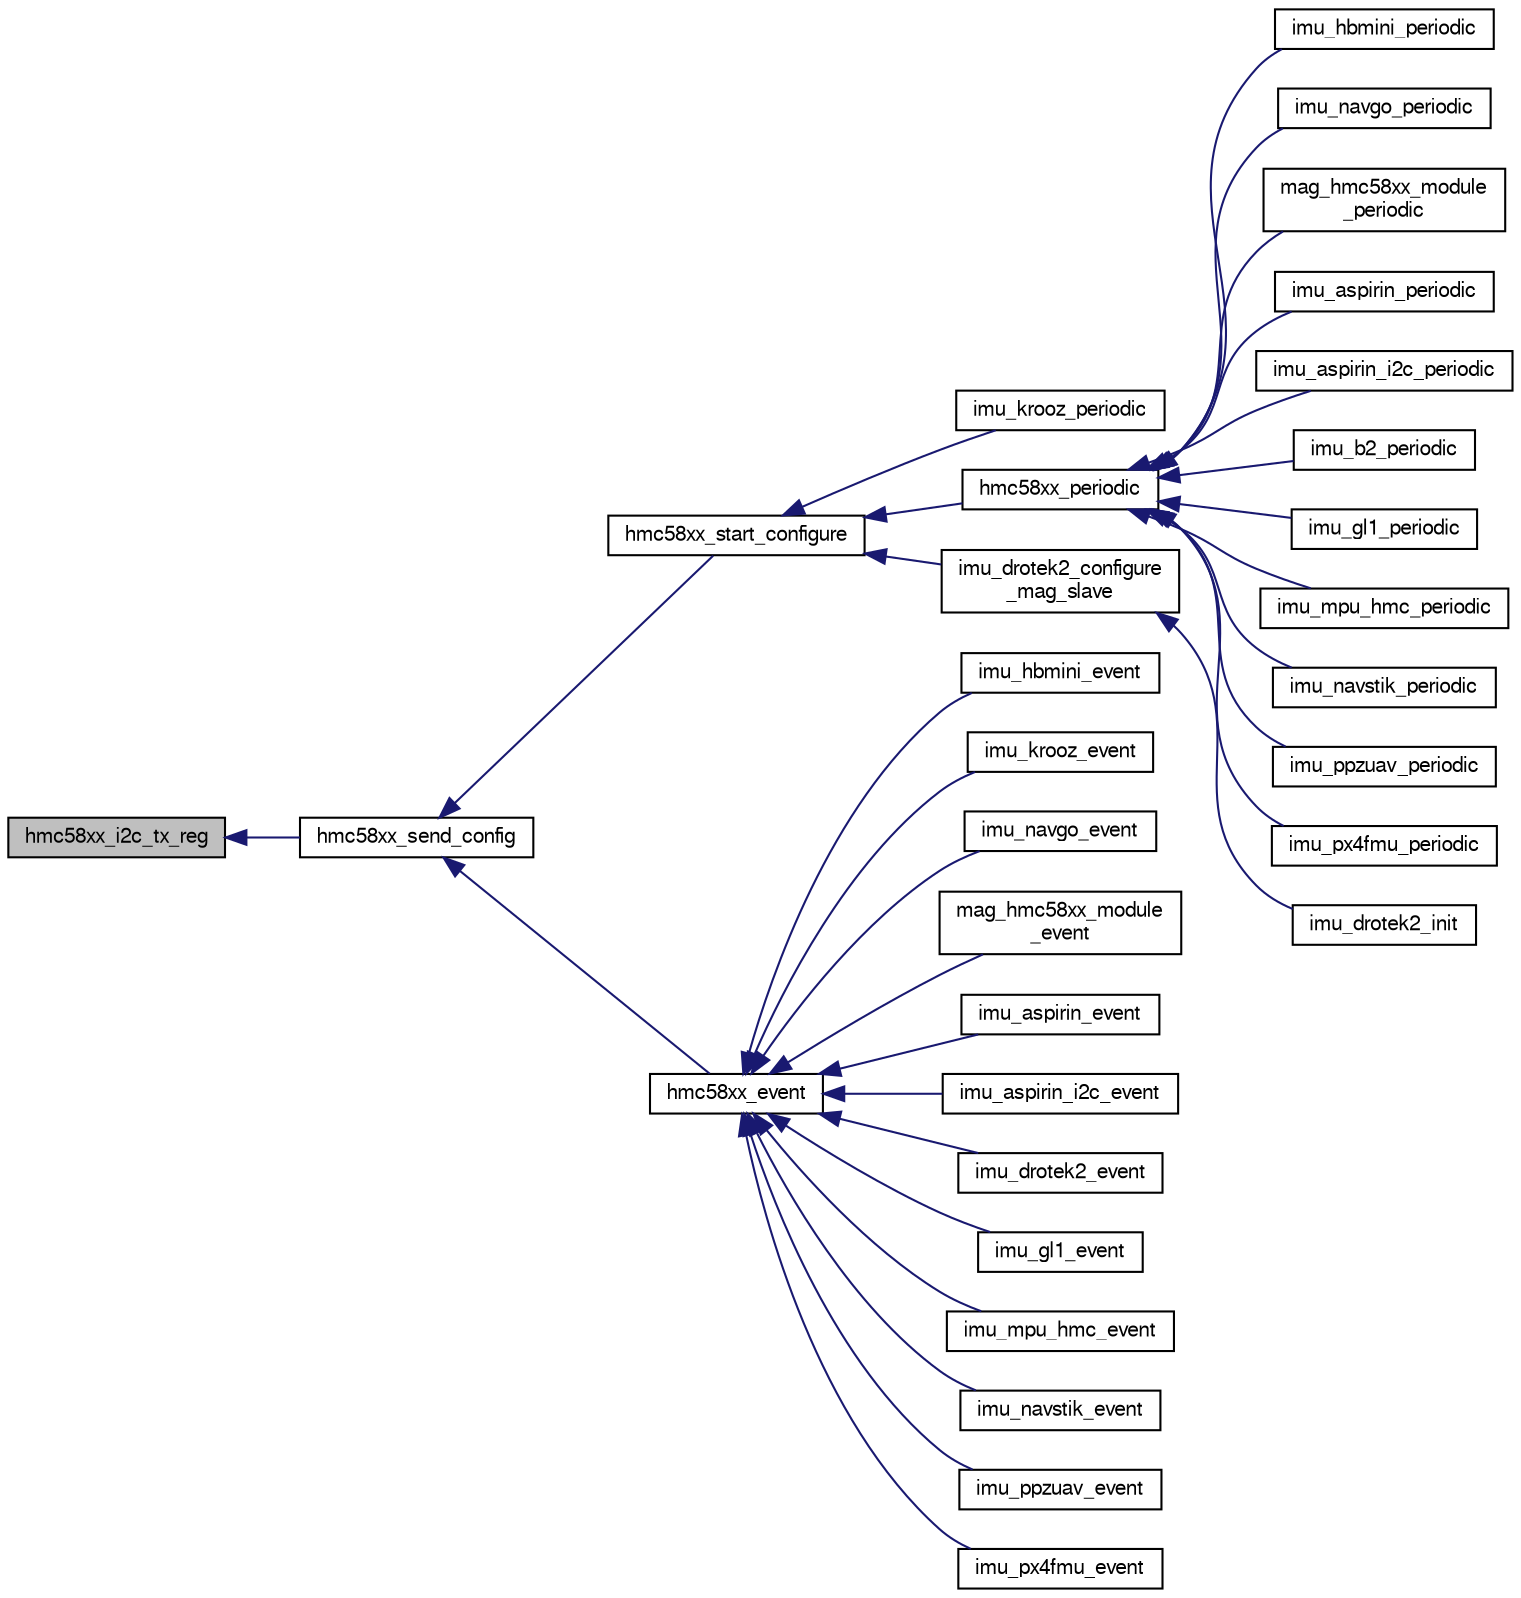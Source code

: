 digraph "hmc58xx_i2c_tx_reg"
{
  edge [fontname="FreeSans",fontsize="10",labelfontname="FreeSans",labelfontsize="10"];
  node [fontname="FreeSans",fontsize="10",shape=record];
  rankdir="LR";
  Node1 [label="hmc58xx_i2c_tx_reg",height=0.2,width=0.4,color="black", fillcolor="grey75", style="filled", fontcolor="black"];
  Node1 -> Node2 [dir="back",color="midnightblue",fontsize="10",style="solid",fontname="FreeSans"];
  Node2 [label="hmc58xx_send_config",height=0.2,width=0.4,color="black", fillcolor="white", style="filled",URL="$hmc58xx_8c.html#a2eff0c407b139d17a73bf75a611c32cb",tooltip="Configuration function called once before normal use. "];
  Node2 -> Node3 [dir="back",color="midnightblue",fontsize="10",style="solid",fontname="FreeSans"];
  Node3 [label="hmc58xx_start_configure",height=0.2,width=0.4,color="black", fillcolor="white", style="filled",URL="$hmc58xx_8h.html#a89a7b5456b1a87c83aef85779c4fc5e9"];
  Node3 -> Node4 [dir="back",color="midnightblue",fontsize="10",style="solid",fontname="FreeSans"];
  Node4 [label="imu_krooz_periodic",height=0.2,width=0.4,color="black", fillcolor="white", style="filled",URL="$imu__krooz__memsic_8h.html#ab08778663ab0f652f6b5ffa063a71407"];
  Node3 -> Node5 [dir="back",color="midnightblue",fontsize="10",style="solid",fontname="FreeSans"];
  Node5 [label="hmc58xx_periodic",height=0.2,width=0.4,color="black", fillcolor="white", style="filled",URL="$hmc58xx_8h.html#a353064a5a9c6b47a14f4b9543545b4ec",tooltip="convenience function: read or start configuration if not already initialized "];
  Node5 -> Node6 [dir="back",color="midnightblue",fontsize="10",style="solid",fontname="FreeSans"];
  Node6 [label="imu_hbmini_periodic",height=0.2,width=0.4,color="black", fillcolor="white", style="filled",URL="$imu__hbmini_8h.html#a44db4f7063e2da893bfeb7adaa2d30b7"];
  Node5 -> Node7 [dir="back",color="midnightblue",fontsize="10",style="solid",fontname="FreeSans"];
  Node7 [label="imu_navgo_periodic",height=0.2,width=0.4,color="black", fillcolor="white", style="filled",URL="$imu__navgo_8h.html#abf7df4eb259cc896e4c4d15e255b9f12"];
  Node5 -> Node8 [dir="back",color="midnightblue",fontsize="10",style="solid",fontname="FreeSans"];
  Node8 [label="mag_hmc58xx_module\l_periodic",height=0.2,width=0.4,color="black", fillcolor="white", style="filled",URL="$mag__hmc58xx_8h.html#a2e48d1806ea88022ff1f1c8b01b53f42"];
  Node5 -> Node9 [dir="back",color="midnightblue",fontsize="10",style="solid",fontname="FreeSans"];
  Node9 [label="imu_aspirin_periodic",height=0.2,width=0.4,color="black", fillcolor="white", style="filled",URL="$imu__aspirin_8h.html#a899ff5dcdf1a63ce7cef76a773644414"];
  Node5 -> Node10 [dir="back",color="midnightblue",fontsize="10",style="solid",fontname="FreeSans"];
  Node10 [label="imu_aspirin_i2c_periodic",height=0.2,width=0.4,color="black", fillcolor="white", style="filled",URL="$imu__aspirin__i2c_8h.html#ab4ede1af9369615ad72a3409e9b93312"];
  Node5 -> Node11 [dir="back",color="midnightblue",fontsize="10",style="solid",fontname="FreeSans"];
  Node11 [label="imu_b2_periodic",height=0.2,width=0.4,color="black", fillcolor="white", style="filled",URL="$imu__b2_8h.html#a36aa24318d246823529c5aa661132d92"];
  Node5 -> Node12 [dir="back",color="midnightblue",fontsize="10",style="solid",fontname="FreeSans"];
  Node12 [label="imu_gl1_periodic",height=0.2,width=0.4,color="black", fillcolor="white", style="filled",URL="$imu__gl1_8h.html#a80f3bffaf9eb81ccbca95d0c5b8ae5ef"];
  Node5 -> Node13 [dir="back",color="midnightblue",fontsize="10",style="solid",fontname="FreeSans"];
  Node13 [label="imu_mpu_hmc_periodic",height=0.2,width=0.4,color="black", fillcolor="white", style="filled",URL="$imu__mpu6000__hmc5883_8h.html#ab0ea581dde7834254f66b8b22779dda4"];
  Node5 -> Node14 [dir="back",color="midnightblue",fontsize="10",style="solid",fontname="FreeSans"];
  Node14 [label="imu_navstik_periodic",height=0.2,width=0.4,color="black", fillcolor="white", style="filled",URL="$imu__navstik_8h.html#a19ff9d9f362cbf94e37d4b360f13fd90",tooltip="Handle all the periodic tasks of the Navstik IMU components. "];
  Node5 -> Node15 [dir="back",color="midnightblue",fontsize="10",style="solid",fontname="FreeSans"];
  Node15 [label="imu_ppzuav_periodic",height=0.2,width=0.4,color="black", fillcolor="white", style="filled",URL="$imu__ppzuav_8h.html#afbf52c3be36028130e67112844bc3601"];
  Node5 -> Node16 [dir="back",color="midnightblue",fontsize="10",style="solid",fontname="FreeSans"];
  Node16 [label="imu_px4fmu_periodic",height=0.2,width=0.4,color="black", fillcolor="white", style="filled",URL="$imu__px4fmu_8h.html#a893edbe61de3b2e98d781fcc16f8fabe"];
  Node3 -> Node17 [dir="back",color="midnightblue",fontsize="10",style="solid",fontname="FreeSans"];
  Node17 [label="imu_drotek2_configure\l_mag_slave",height=0.2,width=0.4,color="black", fillcolor="white", style="filled",URL="$imu__drotek__10dof__v2_8h.html#aa6fe8a1d331fefd7ce125c55154d14c5",tooltip="callback function to configure hmc5883 mag "];
  Node17 -> Node18 [dir="back",color="midnightblue",fontsize="10",style="solid",fontname="FreeSans"];
  Node18 [label="imu_drotek2_init",height=0.2,width=0.4,color="black", fillcolor="white", style="filled",URL="$imu__drotek__10dof__v2_8h.html#ab4e104d71e6fd268fac6b2a1b383be26"];
  Node2 -> Node19 [dir="back",color="midnightblue",fontsize="10",style="solid",fontname="FreeSans"];
  Node19 [label="hmc58xx_event",height=0.2,width=0.4,color="black", fillcolor="white", style="filled",URL="$hmc58xx_8h.html#a6514a605dad1e4bb5664bf885cca676b"];
  Node19 -> Node20 [dir="back",color="midnightblue",fontsize="10",style="solid",fontname="FreeSans"];
  Node20 [label="imu_hbmini_event",height=0.2,width=0.4,color="black", fillcolor="white", style="filled",URL="$imu__hbmini_8h.html#a5b9ae3abc04f091d942553dc17b589c8"];
  Node19 -> Node21 [dir="back",color="midnightblue",fontsize="10",style="solid",fontname="FreeSans"];
  Node21 [label="imu_krooz_event",height=0.2,width=0.4,color="black", fillcolor="white", style="filled",URL="$imu__krooz__memsic_8h.html#ac3e0837f6fda31fca37cf6d6cd1e39dd"];
  Node19 -> Node22 [dir="back",color="midnightblue",fontsize="10",style="solid",fontname="FreeSans"];
  Node22 [label="imu_navgo_event",height=0.2,width=0.4,color="black", fillcolor="white", style="filled",URL="$imu__navgo_8h.html#a090687272e402bae057eb68e39e6218f"];
  Node19 -> Node23 [dir="back",color="midnightblue",fontsize="10",style="solid",fontname="FreeSans"];
  Node23 [label="mag_hmc58xx_module\l_event",height=0.2,width=0.4,color="black", fillcolor="white", style="filled",URL="$mag__hmc58xx_8h.html#a6e8146871b55ac8c4d4353e3aa95e8cb"];
  Node19 -> Node24 [dir="back",color="midnightblue",fontsize="10",style="solid",fontname="FreeSans"];
  Node24 [label="imu_aspirin_event",height=0.2,width=0.4,color="black", fillcolor="white", style="filled",URL="$imu__aspirin_8h.html#aa229c37c4339ad08d83c4d72f30a1fd5"];
  Node19 -> Node25 [dir="back",color="midnightblue",fontsize="10",style="solid",fontname="FreeSans"];
  Node25 [label="imu_aspirin_i2c_event",height=0.2,width=0.4,color="black", fillcolor="white", style="filled",URL="$imu__aspirin__i2c_8h.html#a6369e8522e39224b5076e7837c0032f2"];
  Node19 -> Node26 [dir="back",color="midnightblue",fontsize="10",style="solid",fontname="FreeSans"];
  Node26 [label="imu_drotek2_event",height=0.2,width=0.4,color="black", fillcolor="white", style="filled",URL="$imu__drotek__10dof__v2_8h.html#a740371769417e71440eda6835e29a667"];
  Node19 -> Node27 [dir="back",color="midnightblue",fontsize="10",style="solid",fontname="FreeSans"];
  Node27 [label="imu_gl1_event",height=0.2,width=0.4,color="black", fillcolor="white", style="filled",URL="$imu__gl1_8h.html#accca4f4c7d6f0ecd6cd6f210818c4b1b"];
  Node19 -> Node28 [dir="back",color="midnightblue",fontsize="10",style="solid",fontname="FreeSans"];
  Node28 [label="imu_mpu_hmc_event",height=0.2,width=0.4,color="black", fillcolor="white", style="filled",URL="$imu__mpu6000__hmc5883_8h.html#ae9d618a59cee7e4c02666223bc3bf07e"];
  Node19 -> Node29 [dir="back",color="midnightblue",fontsize="10",style="solid",fontname="FreeSans"];
  Node29 [label="imu_navstik_event",height=0.2,width=0.4,color="black", fillcolor="white", style="filled",URL="$imu__navstik_8h.html#a2ddc38f9314a98d94376d14851bb0bcd",tooltip="Handle all the events of the Navstik IMU components. "];
  Node19 -> Node30 [dir="back",color="midnightblue",fontsize="10",style="solid",fontname="FreeSans"];
  Node30 [label="imu_ppzuav_event",height=0.2,width=0.4,color="black", fillcolor="white", style="filled",URL="$imu__ppzuav_8h.html#a51ff6c245630bbf2701dc550ce24ef23"];
  Node19 -> Node31 [dir="back",color="midnightblue",fontsize="10",style="solid",fontname="FreeSans"];
  Node31 [label="imu_px4fmu_event",height=0.2,width=0.4,color="black", fillcolor="white", style="filled",URL="$imu__px4fmu_8h.html#af65bf55913e04b2d90bdffb1c94c169c"];
}
